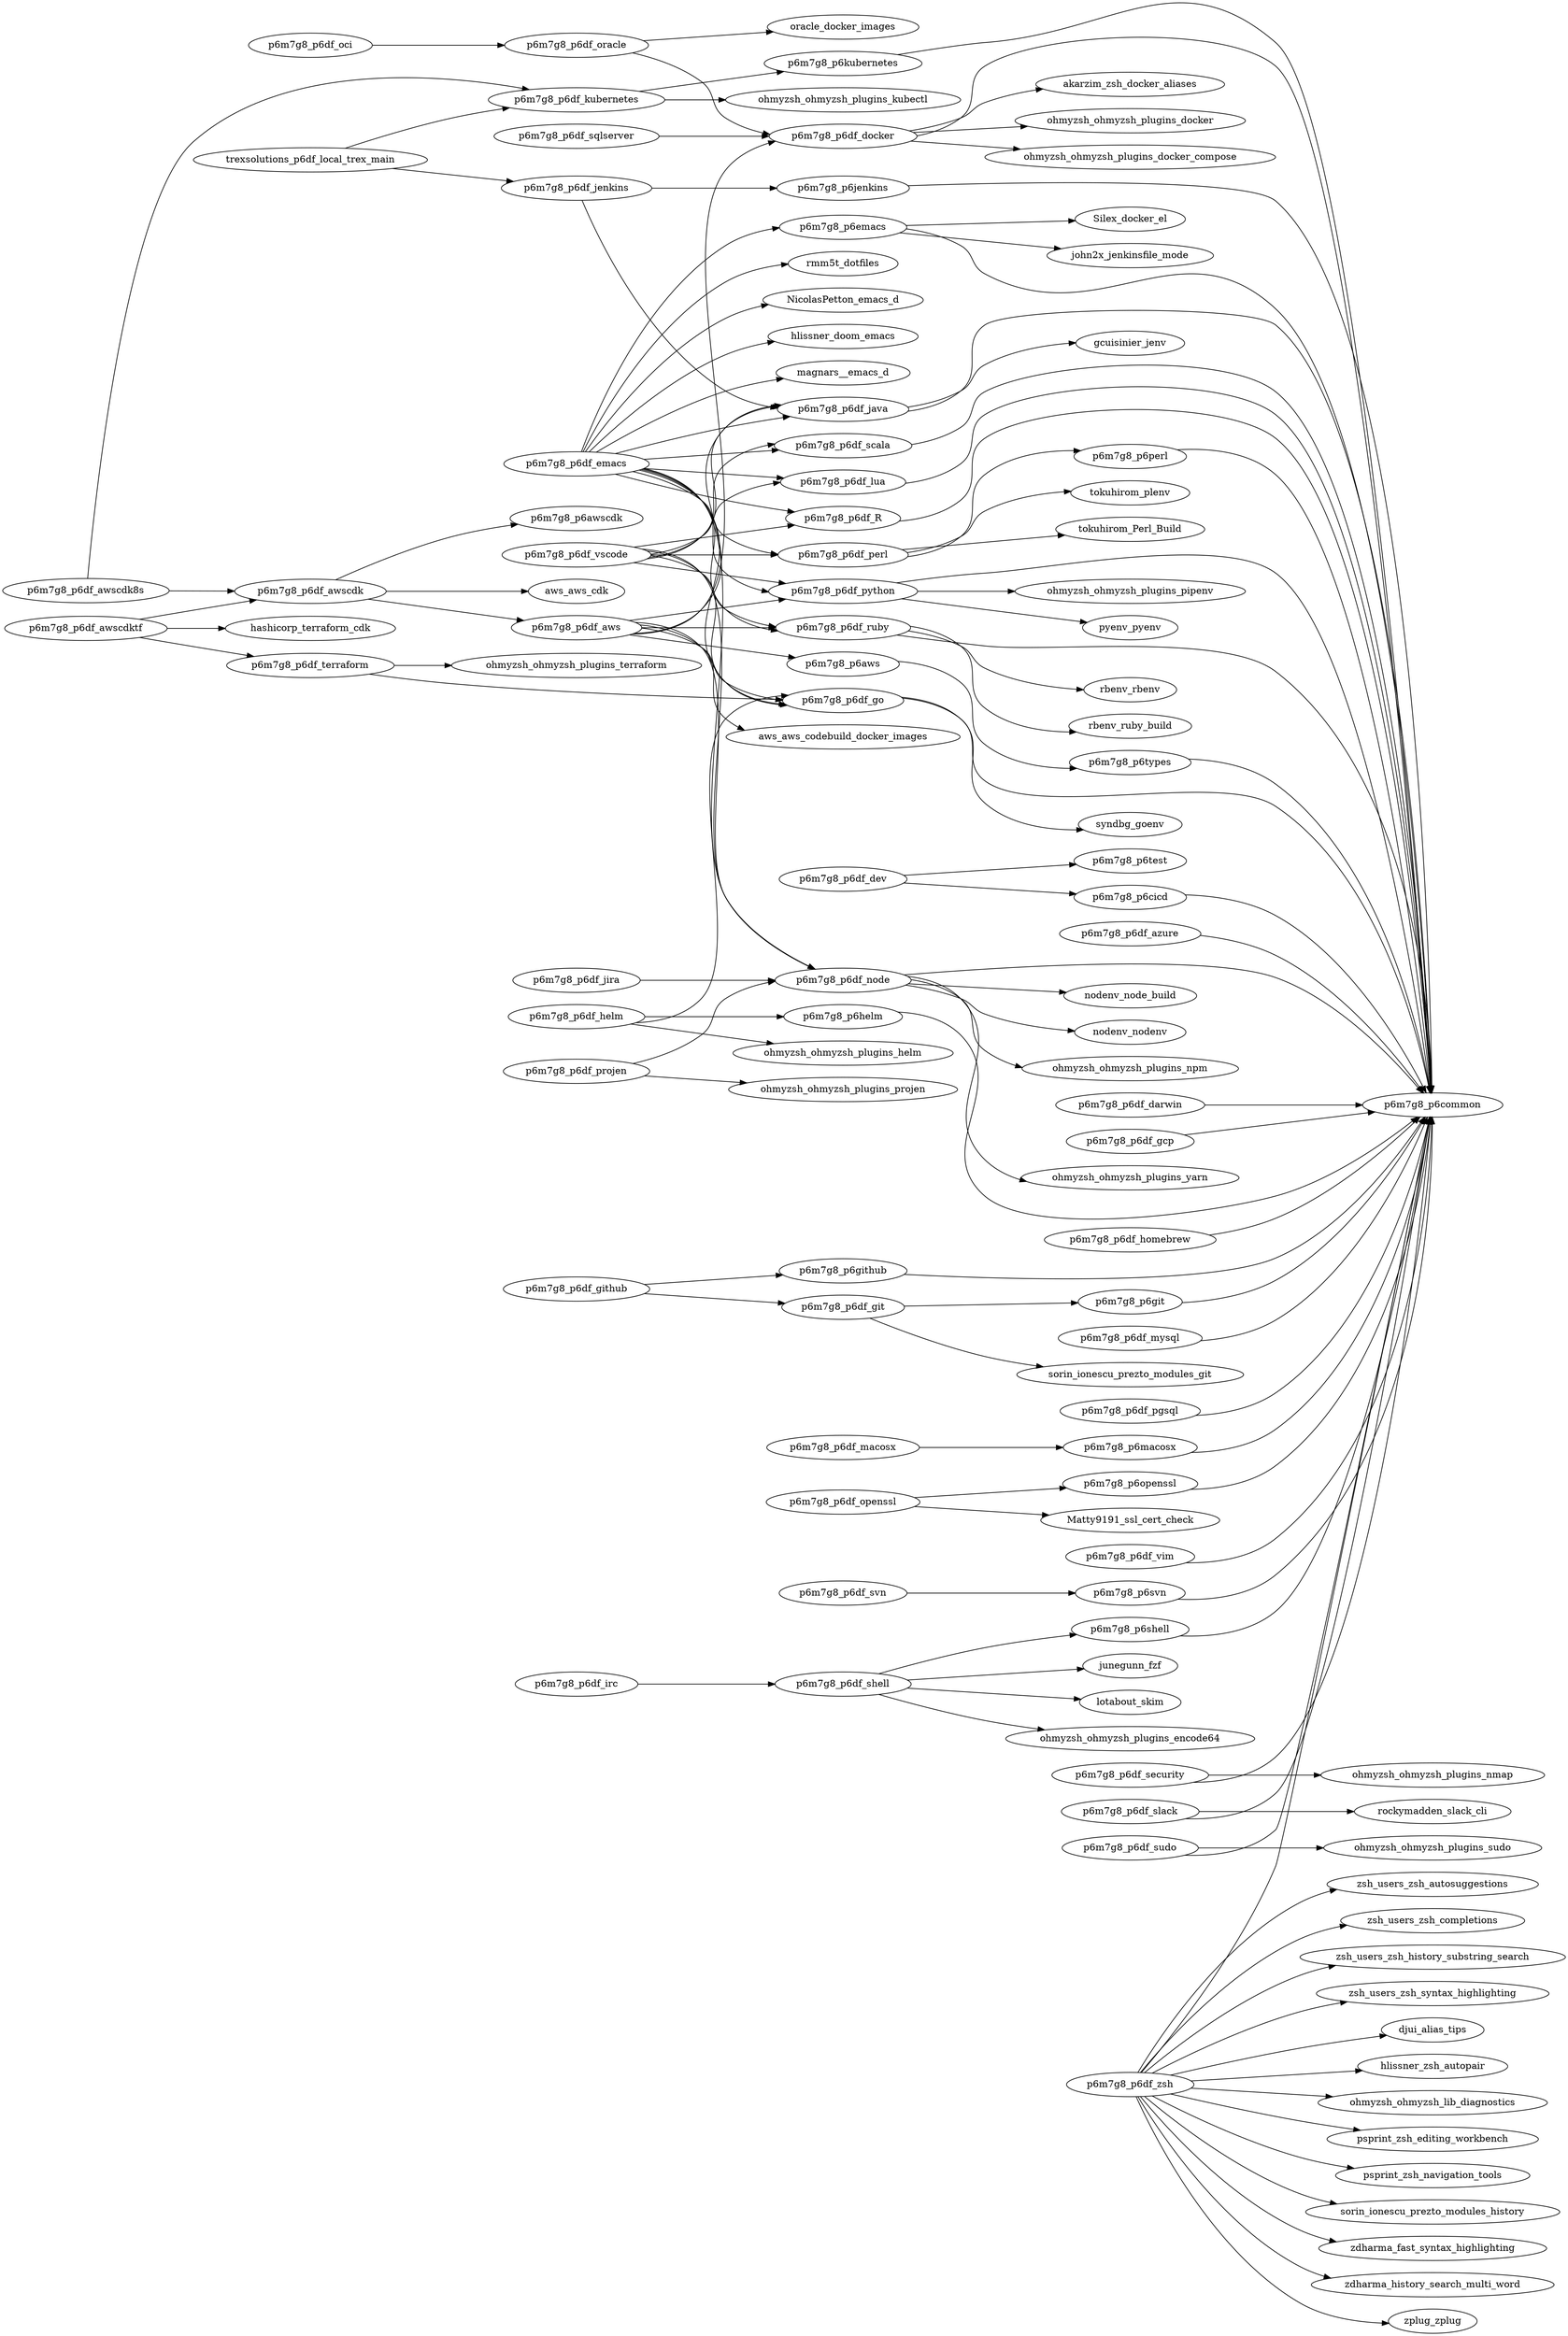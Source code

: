 digraph p6m7g8 {
 rankdir=LR;
# size="11,8.5";
# layout=neato;
# overlap=false;
# splines=true;
# pack=true;
# start="random";
# sep=0.1;
# edge [len=2];
# node[shape=oval,style=filled,fillcolor="#FFFFFF"];
p6m7g8_p6aws -> p6m7g8_p6types;
p6m7g8_p6cicd -> p6m7g8_p6common;
p6m7g8_p6df_R -> p6m7g8_p6common;
p6m7g8_p6df_aws -> aws_aws_codebuild_docker_images;
p6m7g8_p6df_aws -> p6m7g8_p6aws;
p6m7g8_p6df_aws -> p6m7g8_p6df_docker;
p6m7g8_p6df_aws -> p6m7g8_p6df_go;
p6m7g8_p6df_aws -> p6m7g8_p6df_java;
p6m7g8_p6df_aws -> p6m7g8_p6df_node;
p6m7g8_p6df_aws -> p6m7g8_p6df_python;
p6m7g8_p6df_aws -> p6m7g8_p6df_ruby;
p6m7g8_p6df_awscdk -> aws_aws_cdk;
p6m7g8_p6df_awscdk -> p6m7g8_p6awscdk;
p6m7g8_p6df_awscdk -> p6m7g8_p6df_aws;
p6m7g8_p6df_awscdk8s -> p6m7g8_p6df_awscdk;
p6m7g8_p6df_awscdk8s -> p6m7g8_p6df_kubernetes;
p6m7g8_p6df_awscdktf -> hashicorp_terraform_cdk;
p6m7g8_p6df_awscdktf -> p6m7g8_p6df_awscdk;
p6m7g8_p6df_awscdktf -> p6m7g8_p6df_terraform;
p6m7g8_p6df_azure -> p6m7g8_p6common;
p6m7g8_p6df_darwin -> p6m7g8_p6common;
p6m7g8_p6df_dev -> p6m7g8_p6cicd;
p6m7g8_p6df_dev -> p6m7g8_p6test;
p6m7g8_p6df_docker -> akarzim_zsh_docker_aliases;
p6m7g8_p6df_docker -> ohmyzsh_ohmyzsh_plugins_docker;
p6m7g8_p6df_docker -> ohmyzsh_ohmyzsh_plugins_docker_compose;
p6m7g8_p6df_docker -> p6m7g8_p6common;
p6m7g8_p6df_emacs -> NicolasPetton_emacs_d;
p6m7g8_p6df_emacs -> hlissner_doom_emacs;
p6m7g8_p6df_emacs -> magnars__emacs_d;
p6m7g8_p6df_emacs -> p6m7g8_p6df_R;
p6m7g8_p6df_emacs -> p6m7g8_p6df_go;
p6m7g8_p6df_emacs -> p6m7g8_p6df_java;
p6m7g8_p6df_emacs -> p6m7g8_p6df_lua;
p6m7g8_p6df_emacs -> p6m7g8_p6df_node;
p6m7g8_p6df_emacs -> p6m7g8_p6df_perl;
p6m7g8_p6df_emacs -> p6m7g8_p6df_python;
p6m7g8_p6df_emacs -> p6m7g8_p6df_ruby;
p6m7g8_p6df_emacs -> p6m7g8_p6df_scala;
p6m7g8_p6df_emacs -> p6m7g8_p6emacs;
p6m7g8_p6df_emacs -> rmm5t_dotfiles;
p6m7g8_p6df_gcp -> p6m7g8_p6common;
p6m7g8_p6df_git -> p6m7g8_p6git;
p6m7g8_p6df_git -> sorin_ionescu_prezto_modules_git;
p6m7g8_p6df_github -> p6m7g8_p6df_git;
p6m7g8_p6df_github -> p6m7g8_p6github;
p6m7g8_p6df_go -> p6m7g8_p6common;
p6m7g8_p6df_go -> syndbg_goenv;
p6m7g8_p6df_helm -> ohmyzsh_ohmyzsh_plugins_helm;
p6m7g8_p6df_helm -> p6m7g8_p6df_go;
p6m7g8_p6df_helm -> p6m7g8_p6helm;
p6m7g8_p6df_homebrew -> p6m7g8_p6common;
p6m7g8_p6df_irc -> p6m7g8_p6df_shell;
p6m7g8_p6df_java -> gcuisinier_jenv;
p6m7g8_p6df_java -> p6m7g8_p6common;
p6m7g8_p6df_jenkins -> p6m7g8_p6df_java;
p6m7g8_p6df_jenkins -> p6m7g8_p6jenkins;
p6m7g8_p6df_jira -> p6m7g8_p6df_node;
p6m7g8_p6df_kubernetes -> ohmyzsh_ohmyzsh_plugins_kubectl;
p6m7g8_p6df_kubernetes -> p6m7g8_p6kubernetes;
p6m7g8_p6df_lua -> p6m7g8_p6common;
p6m7g8_p6df_macosx -> p6m7g8_p6macosx;
p6m7g8_p6df_mysql -> p6m7g8_p6common;
p6m7g8_p6df_node -> nodenv_node_build;
p6m7g8_p6df_node -> nodenv_nodenv;
p6m7g8_p6df_node -> ohmyzsh_ohmyzsh_plugins_npm;
p6m7g8_p6df_node -> ohmyzsh_ohmyzsh_plugins_yarn;
p6m7g8_p6df_node -> p6m7g8_p6common;
p6m7g8_p6df_oci -> p6m7g8_p6df_oracle;
p6m7g8_p6df_openssl -> Matty9191_ssl_cert_check;
p6m7g8_p6df_openssl -> p6m7g8_p6openssl;
p6m7g8_p6df_oracle -> oracle_docker_images;
p6m7g8_p6df_oracle -> p6m7g8_p6df_docker;
p6m7g8_p6df_perl -> p6m7g8_p6perl;
p6m7g8_p6df_perl -> tokuhirom_Perl_Build;
p6m7g8_p6df_perl -> tokuhirom_plenv;
p6m7g8_p6df_pgsql -> p6m7g8_p6common;
p6m7g8_p6df_projen -> ohmyzsh_ohmyzsh_plugins_projen;
p6m7g8_p6df_projen -> p6m7g8_p6df_node;
p6m7g8_p6df_python -> ohmyzsh_ohmyzsh_plugins_pipenv;
p6m7g8_p6df_python -> p6m7g8_p6common;
p6m7g8_p6df_python -> pyenv_pyenv;
p6m7g8_p6df_ruby -> p6m7g8_p6common;
p6m7g8_p6df_ruby -> rbenv_rbenv;
p6m7g8_p6df_ruby -> rbenv_ruby_build;
p6m7g8_p6df_scala -> p6m7g8_p6common;
p6m7g8_p6df_security -> ohmyzsh_ohmyzsh_plugins_nmap;
p6m7g8_p6df_security -> p6m7g8_p6common;
p6m7g8_p6df_shell -> junegunn_fzf;
p6m7g8_p6df_shell -> lotabout_skim;
p6m7g8_p6df_shell -> ohmyzsh_ohmyzsh_plugins_encode64;
p6m7g8_p6df_shell -> p6m7g8_p6shell;
p6m7g8_p6df_slack -> p6m7g8_p6common;
p6m7g8_p6df_slack -> rockymadden_slack_cli;
p6m7g8_p6df_sqlserver -> p6m7g8_p6df_docker;
p6m7g8_p6df_sudo -> ohmyzsh_ohmyzsh_plugins_sudo;
p6m7g8_p6df_sudo -> p6m7g8_p6common;
p6m7g8_p6df_svn -> p6m7g8_p6svn;
p6m7g8_p6df_terraform -> ohmyzsh_ohmyzsh_plugins_terraform;
p6m7g8_p6df_terraform -> p6m7g8_p6df_go;
p6m7g8_p6df_vim -> p6m7g8_p6common;
p6m7g8_p6df_vscode -> p6m7g8_p6df_R;
p6m7g8_p6df_vscode -> p6m7g8_p6df_go;
p6m7g8_p6df_vscode -> p6m7g8_p6df_java;
p6m7g8_p6df_vscode -> p6m7g8_p6df_lua;
p6m7g8_p6df_vscode -> p6m7g8_p6df_node;
p6m7g8_p6df_vscode -> p6m7g8_p6df_perl;
p6m7g8_p6df_vscode -> p6m7g8_p6df_python;
p6m7g8_p6df_vscode -> p6m7g8_p6df_ruby;
p6m7g8_p6df_vscode -> p6m7g8_p6df_scala;
p6m7g8_p6df_zsh -> djui_alias_tips;
p6m7g8_p6df_zsh -> hlissner_zsh_autopair;
p6m7g8_p6df_zsh -> ohmyzsh_ohmyzsh_lib_diagnostics;
p6m7g8_p6df_zsh -> p6m7g8_p6common;
p6m7g8_p6df_zsh -> psprint_zsh_editing_workbench;
p6m7g8_p6df_zsh -> psprint_zsh_navigation_tools;
p6m7g8_p6df_zsh -> sorin_ionescu_prezto_modules_history;
p6m7g8_p6df_zsh -> zdharma_fast_syntax_highlighting;
p6m7g8_p6df_zsh -> zdharma_history_search_multi_word;
p6m7g8_p6df_zsh -> zplug_zplug;
p6m7g8_p6df_zsh -> zsh_users_zsh_autosuggestions;
p6m7g8_p6df_zsh -> zsh_users_zsh_completions;
p6m7g8_p6df_zsh -> zsh_users_zsh_history_substring_search;
p6m7g8_p6df_zsh -> zsh_users_zsh_syntax_highlighting;
p6m7g8_p6emacs -> Silex_docker_el;
p6m7g8_p6emacs -> john2x_jenkinsfile_mode;
p6m7g8_p6emacs -> p6m7g8_p6common;
p6m7g8_p6git -> p6m7g8_p6common;
p6m7g8_p6github -> p6m7g8_p6common;
p6m7g8_p6helm -> p6m7g8_p6common;
p6m7g8_p6jenkins -> p6m7g8_p6common;
p6m7g8_p6kubernetes -> p6m7g8_p6common;
p6m7g8_p6macosx -> p6m7g8_p6common;
p6m7g8_p6openssl -> p6m7g8_p6common;
p6m7g8_p6perl -> p6m7g8_p6common;
p6m7g8_p6shell -> p6m7g8_p6common;
p6m7g8_p6svn -> p6m7g8_p6common;
p6m7g8_p6types -> p6m7g8_p6common;
trexsolutions_p6df_local_trex_main -> p6m7g8_p6df_jenkins;
trexsolutions_p6df_local_trex_main -> p6m7g8_p6df_kubernetes;
}
